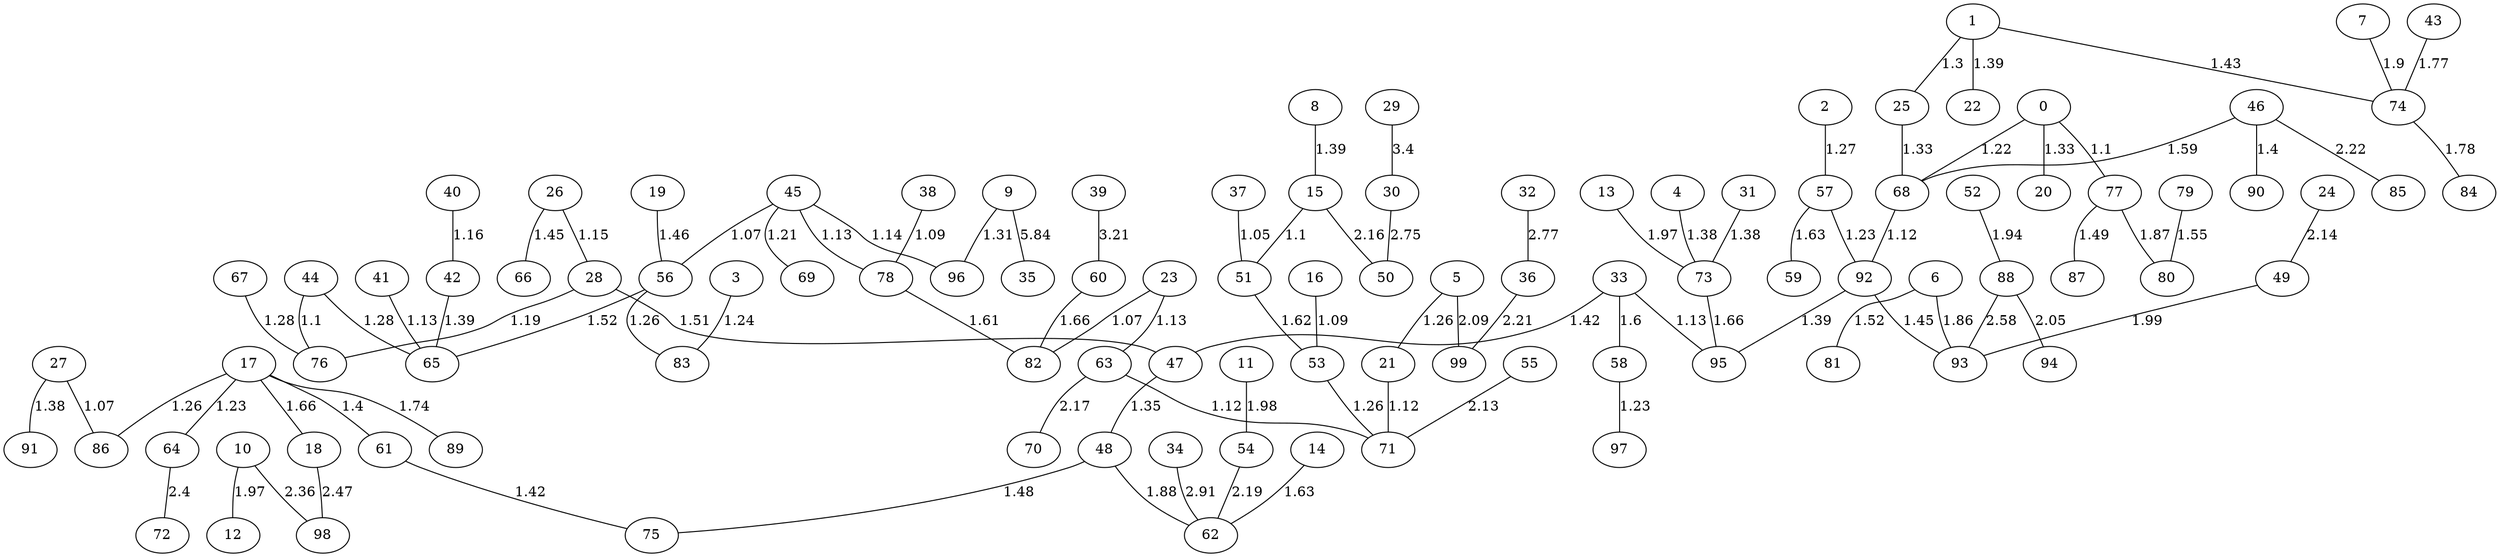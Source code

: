 graph G{
"91";
"4";
"45";
"79";
"26";
"95";
"7";
"98";
"64";
"31";
"20";
"75";
"38";
"6";
"77";
"63";
"87";
"25";
"15";
"13";
"80";
"28";
"97";
"36";
"24";
"65";
"76";
"5";
"68";
"16";
"83";
"81";
"8";
"52";
"86";
"14";
"18";
"59";
"23";
"1";
"35";
"88";
"19";
"82";
"33";
"47";
"21";
"99";
"51";
"30";
"32";
"93";
"74";
"17";
"39";
"56";
"54";
"78";
"40";
"53";
"37";
"22";
"11";
"58";
"0";
"60";
"57";
"94";
"44";
"49";
"10";
"48";
"34";
"46";
"70";
"2";
"67";
"89";
"66";
"27";
"3";
"85";
"92";
"96";
"90";
"9";
"29";
"62";
"55";
"72";
"12";
"42";
"84";
"61";
"71";
"43";
"69";
"50";
"41";
"73";
"9"--"35"[label="5.84"];
"29"--"30"[label="3.4"];
"39"--"60"[label="3.21"];
"34"--"62"[label="2.91"];
"32"--"36"[label="2.77"];
"30"--"50"[label="2.75"];
"88"--"93"[label="2.58"];
"18"--"98"[label="2.47"];
"64"--"72"[label="2.4"];
"10"--"98"[label="2.36"];
"46"--"85"[label="2.22"];
"36"--"99"[label="2.21"];
"54"--"62"[label="2.19"];
"63"--"70"[label="2.17"];
"15"--"50"[label="2.16"];
"24"--"49"[label="2.14"];
"55"--"71"[label="2.13"];
"5"--"99"[label="2.09"];
"88"--"94"[label="2.05"];
"49"--"93"[label="1.99"];
"11"--"54"[label="1.98"];
"13"--"73"[label="1.97"];
"10"--"12"[label="1.97"];
"52"--"88"[label="1.94"];
"7"--"74"[label="1.9"];
"48"--"62"[label="1.88"];
"77"--"80"[label="1.87"];
"6"--"93"[label="1.86"];
"74"--"84"[label="1.78"];
"43"--"74"[label="1.77"];
"17"--"89"[label="1.74"];
"60"--"82"[label="1.66"];
"73"--"95"[label="1.66"];
"17"--"18"[label="1.66"];
"57"--"59"[label="1.63"];
"14"--"62"[label="1.63"];
"51"--"53"[label="1.62"];
"78"--"82"[label="1.61"];
"33"--"58"[label="1.6"];
"46"--"68"[label="1.59"];
"79"--"80"[label="1.55"];
"56"--"65"[label="1.52"];
"6"--"81"[label="1.52"];
"28"--"47"[label="1.51"];
"77"--"87"[label="1.49"];
"48"--"75"[label="1.48"];
"19"--"56"[label="1.46"];
"92"--"93"[label="1.45"];
"26"--"66"[label="1.45"];
"1"--"74"[label="1.43"];
"61"--"75"[label="1.42"];
"33"--"47"[label="1.42"];
"46"--"90"[label="1.4"];
"17"--"61"[label="1.4"];
"42"--"65"[label="1.39"];
"1"--"22"[label="1.39"];
"92"--"95"[label="1.39"];
"8"--"15"[label="1.39"];
"4"--"73"[label="1.38"];
"31"--"73"[label="1.38"];
"27"--"91"[label="1.38"];
"47"--"48"[label="1.35"];
"0"--"20"[label="1.33"];
"25"--"68"[label="1.33"];
"9"--"96"[label="1.31"];
"1"--"25"[label="1.3"];
"67"--"76"[label="1.28"];
"44"--"65"[label="1.28"];
"2"--"57"[label="1.27"];
"53"--"71"[label="1.26"];
"5"--"21"[label="1.26"];
"56"--"83"[label="1.26"];
"17"--"86"[label="1.26"];
"3"--"83"[label="1.24"];
"58"--"97"[label="1.23"];
"17"--"64"[label="1.23"];
"57"--"92"[label="1.23"];
"0"--"68"[label="1.22"];
"45"--"69"[label="1.21"];
"28"--"76"[label="1.19"];
"40"--"42"[label="1.16"];
"26"--"28"[label="1.15"];
"45"--"96"[label="1.14"];
"23"--"63"[label="1.13"];
"45"--"78"[label="1.13"];
"33"--"95"[label="1.13"];
"41"--"65"[label="1.13"];
"68"--"92"[label="1.12"];
"21"--"71"[label="1.12"];
"63"--"71"[label="1.12"];
"0"--"77"[label="1.1"];
"44"--"76"[label="1.1"];
"15"--"51"[label="1.1"];
"16"--"53"[label="1.09"];
"38"--"78"[label="1.09"];
"23"--"82"[label="1.07"];
"27"--"86"[label="1.07"];
"45"--"56"[label="1.07"];
"37"--"51"[label="1.05"];
}
